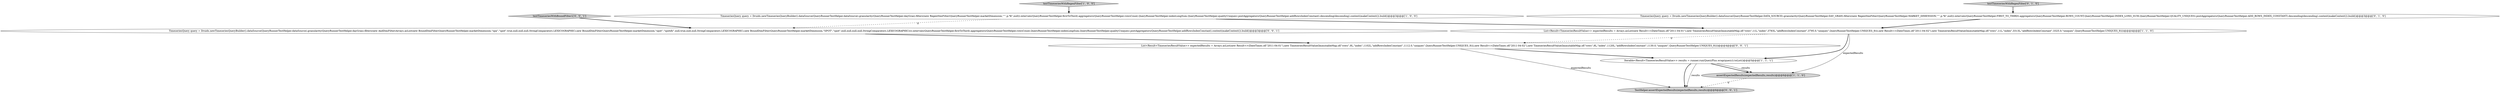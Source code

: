 digraph {
0 [style = filled, label = "Iterable<Result<TimeseriesResultValue>> results = runner.run(QueryPlus.wrap(query)).toList()@@@5@@@['1', '1', '1']", fillcolor = white, shape = ellipse image = "AAA0AAABBB1BBB"];
3 [style = filled, label = "TimeseriesQuery query = Druids.newTimeseriesQueryBuilder().dataSource(QueryRunnerTestHelper.dataSource).granularity(QueryRunnerTestHelper.dayGran).filters(new RegexDimFilter(QueryRunnerTestHelper.marketDimension,\"^.p.*$\",null)).intervals(QueryRunnerTestHelper.firstToThird).aggregators(QueryRunnerTestHelper.rowsCount,QueryRunnerTestHelper.indexLongSum,QueryRunnerTestHelper.qualityUniques).postAggregators(QueryRunnerTestHelper.addRowsIndexConstant).descending(descending).context(makeContext()).build()@@@3@@@['1', '0', '0']", fillcolor = white, shape = ellipse image = "AAA0AAABBB1BBB"];
1 [style = filled, label = "assertExpectedResults(expectedResults,results)@@@6@@@['1', '1', '0']", fillcolor = lightgray, shape = ellipse image = "AAA0AAABBB1BBB"];
8 [style = filled, label = "testTimeseriesWithBoundFilter1['0', '0', '1']", fillcolor = lightgray, shape = diamond image = "AAA0AAABBB3BBB"];
7 [style = filled, label = "List<Result<TimeseriesResultValue>> expectedResults = Arrays.asList(new Result<>(DateTimes.of(\"2011-04-01\"),new TimeseriesResultValue(ImmutableMap.of(\"rows\",9L,\"index\",1102L,\"addRowsIndexConstant\",1112.0,\"uniques\",QueryRunnerTestHelper.UNIQUES_9))),new Result<>(DateTimes.of(\"2011-04-02\"),new TimeseriesResultValue(ImmutableMap.of(\"rows\",9L,\"index\",1120L,\"addRowsIndexConstant\",1130.0,\"uniques\",QueryRunnerTestHelper.UNIQUES_9))))@@@4@@@['0', '0', '1']", fillcolor = white, shape = ellipse image = "AAA0AAABBB3BBB"];
5 [style = filled, label = "TimeseriesQuery query = Druids.newTimeseriesQueryBuilder().dataSource(QueryRunnerTestHelper.DATA_SOURCE).granularity(QueryRunnerTestHelper.DAY_GRAN).filters(new RegexDimFilter(QueryRunnerTestHelper.MARKET_DIMENSION,\"^.p.*$\",null)).intervals(QueryRunnerTestHelper.FIRST_TO_THIRD).aggregators(QueryRunnerTestHelper.ROWS_COUNT,QueryRunnerTestHelper.INDEX_LONG_SUM,QueryRunnerTestHelper.QUALITY_UNIQUES).postAggregators(QueryRunnerTestHelper.ADD_ROWS_INDEX_CONSTANT).descending(descending).context(makeContext()).build()@@@3@@@['0', '1', '0']", fillcolor = white, shape = ellipse image = "AAA0AAABBB2BBB"];
6 [style = filled, label = "testTimeseriesWithRegexFilter['0', '1', '0']", fillcolor = lightgray, shape = diamond image = "AAA0AAABBB2BBB"];
9 [style = filled, label = "TestHelper.assertExpectedResults(expectedResults,results)@@@6@@@['0', '0', '1']", fillcolor = lightgray, shape = ellipse image = "AAA0AAABBB3BBB"];
10 [style = filled, label = "TimeseriesQuery query = Druids.newTimeseriesQueryBuilder().dataSource(QueryRunnerTestHelper.dataSource).granularity(QueryRunnerTestHelper.dayGran).filters(new AndDimFilter(Arrays.asList(new BoundDimFilter(QueryRunnerTestHelper.marketDimension,\"spa\",\"spot\",true,null,null,null,StringComparators.LEXICOGRAPHIC),new BoundDimFilter(QueryRunnerTestHelper.marketDimension,\"spot\",\"spotify\",null,true,null,null,StringComparators.LEXICOGRAPHIC),new BoundDimFilter(QueryRunnerTestHelper.marketDimension,\"SPOT\",\"spot\",null,null,null,null,StringComparators.LEXICOGRAPHIC)))).intervals(QueryRunnerTestHelper.firstToThird).aggregators(QueryRunnerTestHelper.rowsCount,QueryRunnerTestHelper.indexLongSum,QueryRunnerTestHelper.qualityUniques).postAggregators(QueryRunnerTestHelper.addRowsIndexConstant).context(makeContext()).build()@@@3@@@['0', '0', '1']", fillcolor = white, shape = ellipse image = "AAA0AAABBB3BBB"];
4 [style = filled, label = "testTimeseriesWithRegexFilter['1', '0', '0']", fillcolor = lightgray, shape = diamond image = "AAA0AAABBB1BBB"];
2 [style = filled, label = "List<Result<TimeseriesResultValue>> expectedResults = Arrays.asList(new Result<>(DateTimes.of(\"2011-04-01\"),new TimeseriesResultValue(ImmutableMap.of(\"rows\",11L,\"index\",3783L,\"addRowsIndexConstant\",3795.0,\"uniques\",QueryRunnerTestHelper.UNIQUES_9))),new Result<>(DateTimes.of(\"2011-04-02\"),new TimeseriesResultValue(ImmutableMap.of(\"rows\",11L,\"index\",3313L,\"addRowsIndexConstant\",3325.0,\"uniques\",QueryRunnerTestHelper.UNIQUES_9))))@@@4@@@['1', '1', '0']", fillcolor = white, shape = ellipse image = "AAA0AAABBB1BBB"];
4->3 [style = bold, label=""];
6->5 [style = bold, label=""];
5->2 [style = bold, label=""];
0->9 [style = bold, label=""];
2->0 [style = bold, label=""];
7->0 [style = bold, label=""];
8->10 [style = bold, label=""];
2->1 [style = solid, label="expectedResults"];
7->9 [style = solid, label="expectedResults"];
0->9 [style = solid, label="results"];
3->2 [style = bold, label=""];
3->10 [style = dashed, label="0"];
2->7 [style = dashed, label="0"];
1->9 [style = dashed, label="0"];
10->7 [style = bold, label=""];
0->1 [style = bold, label=""];
0->1 [style = solid, label="results"];
}

